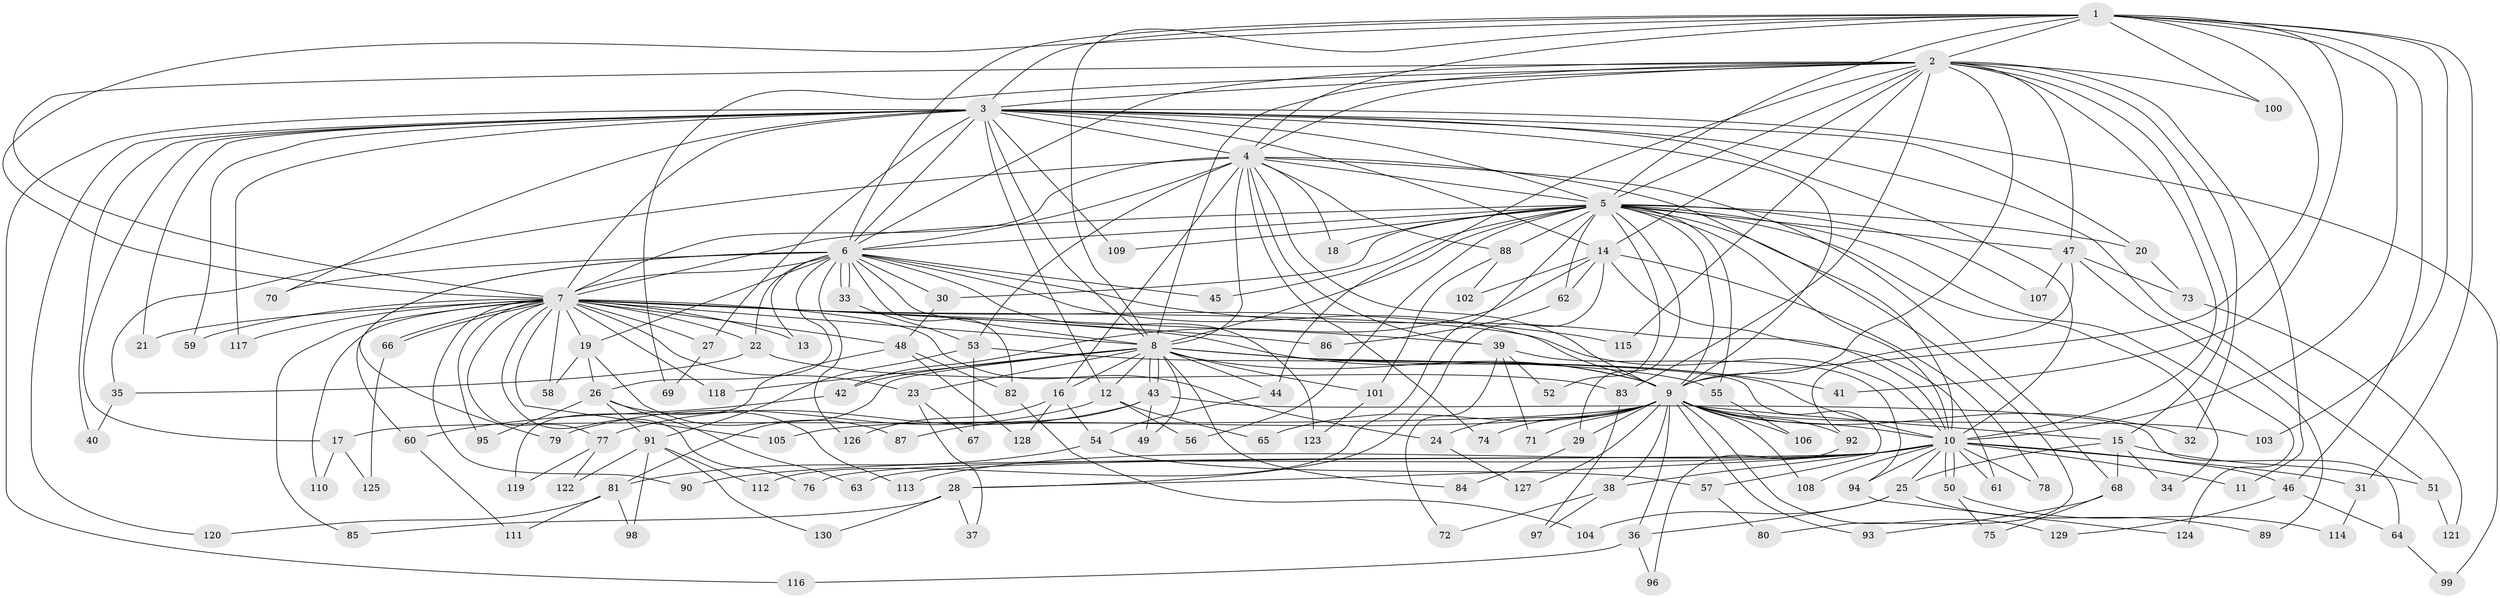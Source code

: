 // Generated by graph-tools (version 1.1) at 2025/13/03/09/25 04:13:57]
// undirected, 130 vertices, 285 edges
graph export_dot {
graph [start="1"]
  node [color=gray90,style=filled];
  1;
  2;
  3;
  4;
  5;
  6;
  7;
  8;
  9;
  10;
  11;
  12;
  13;
  14;
  15;
  16;
  17;
  18;
  19;
  20;
  21;
  22;
  23;
  24;
  25;
  26;
  27;
  28;
  29;
  30;
  31;
  32;
  33;
  34;
  35;
  36;
  37;
  38;
  39;
  40;
  41;
  42;
  43;
  44;
  45;
  46;
  47;
  48;
  49;
  50;
  51;
  52;
  53;
  54;
  55;
  56;
  57;
  58;
  59;
  60;
  61;
  62;
  63;
  64;
  65;
  66;
  67;
  68;
  69;
  70;
  71;
  72;
  73;
  74;
  75;
  76;
  77;
  78;
  79;
  80;
  81;
  82;
  83;
  84;
  85;
  86;
  87;
  88;
  89;
  90;
  91;
  92;
  93;
  94;
  95;
  96;
  97;
  98;
  99;
  100;
  101;
  102;
  103;
  104;
  105;
  106;
  107;
  108;
  109;
  110;
  111;
  112;
  113;
  114;
  115;
  116;
  117;
  118;
  119;
  120;
  121;
  122;
  123;
  124;
  125;
  126;
  127;
  128;
  129;
  130;
  1 -- 2;
  1 -- 3;
  1 -- 4;
  1 -- 5;
  1 -- 6;
  1 -- 7;
  1 -- 8;
  1 -- 9;
  1 -- 10;
  1 -- 31;
  1 -- 41;
  1 -- 46;
  1 -- 100;
  1 -- 103;
  2 -- 3;
  2 -- 4;
  2 -- 5;
  2 -- 6;
  2 -- 7;
  2 -- 8;
  2 -- 9;
  2 -- 10;
  2 -- 11;
  2 -- 14;
  2 -- 15;
  2 -- 32;
  2 -- 44;
  2 -- 47;
  2 -- 69;
  2 -- 83;
  2 -- 100;
  2 -- 115;
  3 -- 4;
  3 -- 5;
  3 -- 6;
  3 -- 7;
  3 -- 8;
  3 -- 9;
  3 -- 10;
  3 -- 12;
  3 -- 14;
  3 -- 17;
  3 -- 20;
  3 -- 21;
  3 -- 27;
  3 -- 40;
  3 -- 51;
  3 -- 59;
  3 -- 70;
  3 -- 99;
  3 -- 109;
  3 -- 116;
  3 -- 117;
  3 -- 120;
  4 -- 5;
  4 -- 6;
  4 -- 7;
  4 -- 8;
  4 -- 9;
  4 -- 10;
  4 -- 16;
  4 -- 18;
  4 -- 35;
  4 -- 39;
  4 -- 53;
  4 -- 68;
  4 -- 74;
  4 -- 88;
  5 -- 6;
  5 -- 7;
  5 -- 8;
  5 -- 9;
  5 -- 10;
  5 -- 18;
  5 -- 20;
  5 -- 29;
  5 -- 30;
  5 -- 34;
  5 -- 45;
  5 -- 47;
  5 -- 52;
  5 -- 55;
  5 -- 56;
  5 -- 62;
  5 -- 80;
  5 -- 88;
  5 -- 107;
  5 -- 109;
  5 -- 112;
  5 -- 124;
  6 -- 7;
  6 -- 8;
  6 -- 9;
  6 -- 10;
  6 -- 13;
  6 -- 19;
  6 -- 22;
  6 -- 26;
  6 -- 30;
  6 -- 33;
  6 -- 33;
  6 -- 45;
  6 -- 60;
  6 -- 70;
  6 -- 79;
  6 -- 82;
  6 -- 123;
  6 -- 126;
  7 -- 8;
  7 -- 9;
  7 -- 10;
  7 -- 13;
  7 -- 19;
  7 -- 21;
  7 -- 22;
  7 -- 23;
  7 -- 24;
  7 -- 27;
  7 -- 39;
  7 -- 48;
  7 -- 58;
  7 -- 59;
  7 -- 66;
  7 -- 66;
  7 -- 76;
  7 -- 77;
  7 -- 85;
  7 -- 86;
  7 -- 90;
  7 -- 95;
  7 -- 105;
  7 -- 110;
  7 -- 115;
  7 -- 117;
  7 -- 118;
  8 -- 9;
  8 -- 10;
  8 -- 12;
  8 -- 16;
  8 -- 23;
  8 -- 41;
  8 -- 42;
  8 -- 43;
  8 -- 43;
  8 -- 44;
  8 -- 49;
  8 -- 57;
  8 -- 81;
  8 -- 84;
  8 -- 101;
  8 -- 118;
  9 -- 10;
  9 -- 15;
  9 -- 17;
  9 -- 24;
  9 -- 29;
  9 -- 32;
  9 -- 36;
  9 -- 38;
  9 -- 65;
  9 -- 71;
  9 -- 74;
  9 -- 92;
  9 -- 93;
  9 -- 103;
  9 -- 105;
  9 -- 106;
  9 -- 108;
  9 -- 127;
  9 -- 129;
  10 -- 11;
  10 -- 25;
  10 -- 28;
  10 -- 31;
  10 -- 38;
  10 -- 46;
  10 -- 50;
  10 -- 50;
  10 -- 61;
  10 -- 63;
  10 -- 76;
  10 -- 78;
  10 -- 90;
  10 -- 94;
  10 -- 108;
  10 -- 113;
  12 -- 56;
  12 -- 65;
  12 -- 79;
  14 -- 28;
  14 -- 42;
  14 -- 61;
  14 -- 62;
  14 -- 78;
  14 -- 102;
  15 -- 25;
  15 -- 34;
  15 -- 51;
  15 -- 68;
  16 -- 54;
  16 -- 126;
  16 -- 128;
  17 -- 110;
  17 -- 125;
  19 -- 26;
  19 -- 58;
  19 -- 87;
  20 -- 73;
  22 -- 35;
  22 -- 83;
  23 -- 37;
  23 -- 67;
  24 -- 127;
  25 -- 36;
  25 -- 89;
  25 -- 104;
  26 -- 63;
  26 -- 91;
  26 -- 95;
  26 -- 113;
  27 -- 69;
  28 -- 37;
  28 -- 85;
  28 -- 130;
  29 -- 84;
  30 -- 48;
  31 -- 114;
  33 -- 53;
  35 -- 40;
  36 -- 96;
  36 -- 116;
  38 -- 72;
  38 -- 97;
  39 -- 52;
  39 -- 71;
  39 -- 72;
  39 -- 94;
  42 -- 60;
  43 -- 49;
  43 -- 64;
  43 -- 77;
  43 -- 87;
  44 -- 54;
  46 -- 64;
  46 -- 129;
  47 -- 73;
  47 -- 89;
  47 -- 92;
  47 -- 107;
  48 -- 82;
  48 -- 119;
  48 -- 128;
  50 -- 75;
  50 -- 114;
  51 -- 121;
  53 -- 55;
  53 -- 67;
  53 -- 91;
  54 -- 57;
  54 -- 81;
  55 -- 106;
  57 -- 80;
  60 -- 111;
  62 -- 86;
  64 -- 99;
  66 -- 125;
  68 -- 75;
  68 -- 93;
  73 -- 121;
  77 -- 119;
  77 -- 122;
  81 -- 98;
  81 -- 111;
  81 -- 120;
  82 -- 104;
  83 -- 97;
  88 -- 101;
  88 -- 102;
  91 -- 98;
  91 -- 112;
  91 -- 122;
  91 -- 130;
  92 -- 96;
  94 -- 124;
  101 -- 123;
}
